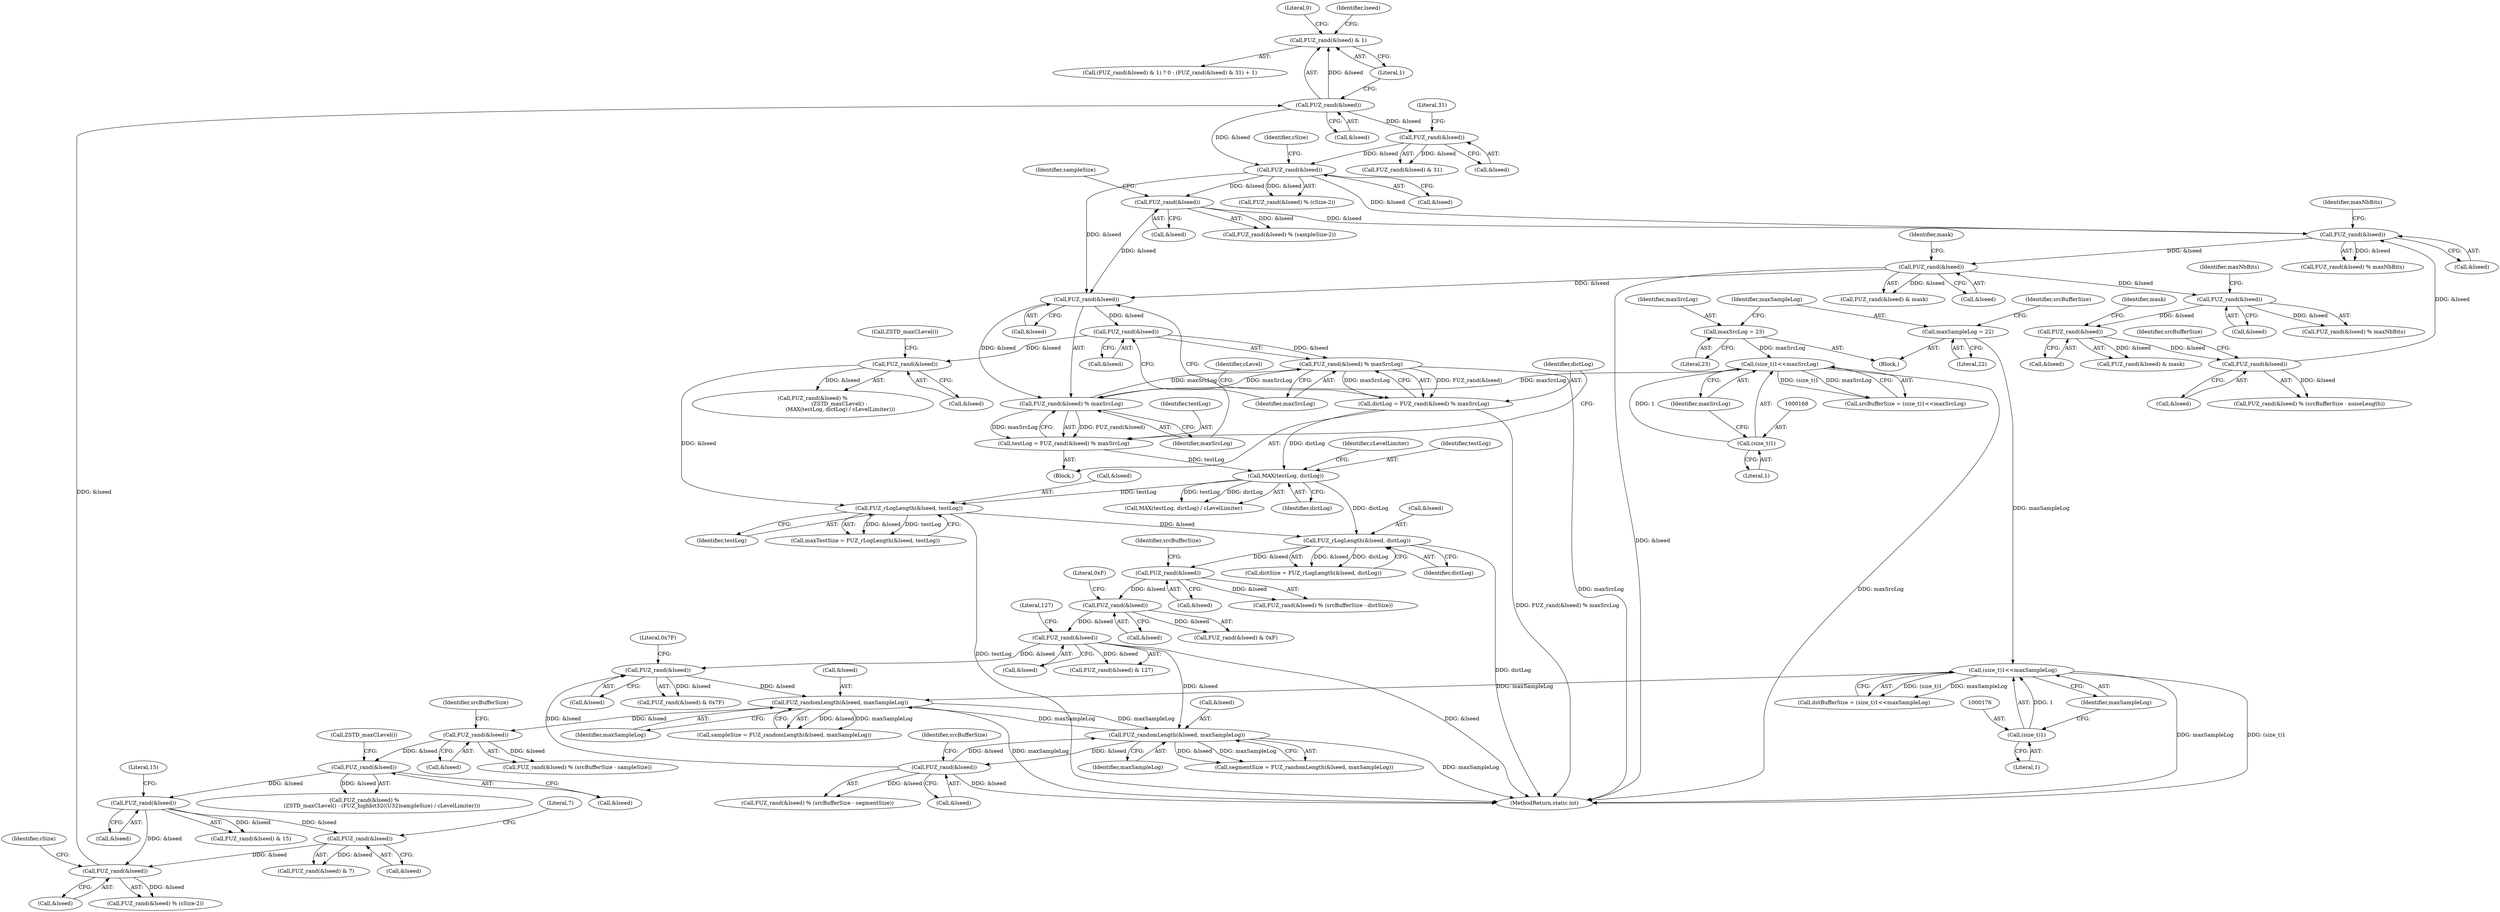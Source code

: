 digraph "0_zstd_3e5cdf1b6a85843e991d7d10f6a2567c15580da0_3@API" {
"1000701" [label="(Call,FUZ_rand(&lseed) & 1)"];
"1000702" [label="(Call,FUZ_rand(&lseed))"];
"1000593" [label="(Call,FUZ_rand(&lseed))"];
"1000547" [label="(Call,FUZ_rand(&lseed))"];
"1000529" [label="(Call,FUZ_rand(&lseed))"];
"1000505" [label="(Call,FUZ_rand(&lseed))"];
"1000485" [label="(Call,FUZ_randomLength(&lseed, maxSampleLog))"];
"1000435" [label="(Call,FUZ_rand(&lseed))"];
"1001179" [label="(Call,FUZ_rand(&lseed))"];
"1001132" [label="(Call,FUZ_rand(&lseed))"];
"1001113" [label="(Call,FUZ_rand(&lseed))"];
"1001104" [label="(Call,FUZ_rLogLength(&lseed, dictLog))"];
"1001089" [label="(Call,FUZ_rLogLength(&lseed, testLog))"];
"1001076" [label="(Call,FUZ_rand(&lseed))"];
"1001067" [label="(Call,FUZ_rand(&lseed))"];
"1001059" [label="(Call,FUZ_rand(&lseed))"];
"1000919" [label="(Call,FUZ_rand(&lseed))"];
"1000903" [label="(Call,FUZ_rand(&lseed))"];
"1000828" [label="(Call,FUZ_rand(&lseed))"];
"1000771" [label="(Call,FUZ_rand(&lseed))"];
"1000709" [label="(Call,FUZ_rand(&lseed))"];
"1000979" [label="(Call,FUZ_rand(&lseed))"];
"1000962" [label="(Call,FUZ_rand(&lseed))"];
"1000936" [label="(Call,FUZ_rand(&lseed))"];
"1001082" [label="(Call,MAX(testLog, dictLog))"];
"1001056" [label="(Call,testLog = FUZ_rand(&lseed) % maxSrcLog)"];
"1001058" [label="(Call,FUZ_rand(&lseed) % maxSrcLog)"];
"1001066" [label="(Call,FUZ_rand(&lseed) % maxSrcLog)"];
"1000166" [label="(Call,(size_t)1<<maxSrcLog)"];
"1000167" [label="(Call,(size_t)1)"];
"1000156" [label="(Call,maxSrcLog = 23)"];
"1001064" [label="(Call,dictLog = FUZ_rand(&lseed) % maxSrcLog)"];
"1001219" [label="(Call,FUZ_rand(&lseed))"];
"1001211" [label="(Call,FUZ_randomLength(&lseed, maxSampleLog))"];
"1000174" [label="(Call,(size_t)1<<maxSampleLog)"];
"1000175" [label="(Call,(size_t)1)"];
"1000160" [label="(Call,maxSampleLog = 22)"];
"1000557" [label="(Call,FUZ_rand(&lseed))"];
"1001105" [label="(Call,&lseed)"];
"1000177" [label="(Literal,1)"];
"1000438" [label="(Literal,0x7F)"];
"1000827" [label="(Call,FUZ_rand(&lseed) % (sampleSize-2))"];
"1001058" [label="(Call,FUZ_rand(&lseed) % maxSrcLog)"];
"1000597" [label="(Identifier,cSize)"];
"1001080" [label="(Call,ZSTD_maxCLevel())"];
"1000706" [label="(Literal,0)"];
"1001070" [label="(Identifier,maxSrcLog)"];
"1000166" [label="(Call,(size_t)1<<maxSrcLog)"];
"1000963" [label="(Call,&lseed)"];
"1001180" [label="(Call,&lseed)"];
"1001057" [label="(Identifier,testLog)"];
"1000547" [label="(Call,FUZ_rand(&lseed))"];
"1001082" [label="(Call,MAX(testLog, dictLog))"];
"1000710" [label="(Call,&lseed)"];
"1000962" [label="(Call,FUZ_rand(&lseed))"];
"1000548" [label="(Call,&lseed)"];
"1001104" [label="(Call,FUZ_rLogLength(&lseed, dictLog))"];
"1001112" [label="(Call,FUZ_rand(&lseed) % (srcBufferSize - dictSize))"];
"1000978" [label="(Call,FUZ_rand(&lseed) % (srcBufferSize - noiseLength))"];
"1000918" [label="(Call,FUZ_rand(&lseed) & mask)"];
"1000175" [label="(Call,(size_t)1)"];
"1000961" [label="(Call,FUZ_rand(&lseed) & mask)"];
"1001073" [label="(Identifier,cLevel)"];
"1001075" [label="(Call,FUZ_rand(&lseed) %\n                                (ZSTD_maxCLevel() -\n                                 (MAX(testLog, dictLog) / cLevelLimiter)))"];
"1001214" [label="(Identifier,maxSampleLog)"];
"1000434" [label="(Call,FUZ_rand(&lseed) & 0x7F)"];
"1000172" [label="(Call,dstBufferSize = (size_t)1<<maxSampleLog)"];
"1000506" [label="(Call,&lseed)"];
"1000486" [label="(Call,&lseed)"];
"1000594" [label="(Call,&lseed)"];
"1000935" [label="(Call,FUZ_rand(&lseed) % maxNbBits)"];
"1001178" [label="(Call,FUZ_rand(&lseed) & 127)"];
"1001102" [label="(Call,dictSize = FUZ_rLogLength(&lseed, dictLog))"];
"1000700" [label="(Call,(FUZ_rand(&lseed) & 1) ? 0 : (FUZ_rand(&lseed) & 31) + 1)"];
"1000165" [label="(Identifier,srcBufferSize)"];
"1000560" [label="(Literal,7)"];
"1001211" [label="(Call,FUZ_randomLength(&lseed, maxSampleLog))"];
"1001212" [label="(Call,&lseed)"];
"1001131" [label="(Call,FUZ_rand(&lseed) & 0xF)"];
"1000906" [label="(Identifier,maxNbBits)"];
"1000770" [label="(Call,FUZ_rand(&lseed) % (cSize-2))"];
"1000592" [label="(Call,FUZ_rand(&lseed) % (cSize-2))"];
"1001135" [label="(Literal,0xF)"];
"1001107" [label="(Identifier,dictLog)"];
"1001179" [label="(Call,FUZ_rand(&lseed))"];
"1000983" [label="(Identifier,srcBufferSize)"];
"1001066" [label="(Call,FUZ_rand(&lseed) % maxSrcLog)"];
"1000832" [label="(Identifier,sampleSize)"];
"1000939" [label="(Identifier,maxNbBits)"];
"1000829" [label="(Call,&lseed)"];
"1001209" [label="(Call,segmentSize = FUZ_randomLength(&lseed, maxSampleLog))"];
"1000505" [label="(Call,FUZ_rand(&lseed))"];
"1001060" [label="(Call,&lseed)"];
"1001486" [label="(MethodReturn,static int)"];
"1001062" [label="(Identifier,maxSrcLog)"];
"1000922" [label="(Identifier,mask)"];
"1000485" [label="(Call,FUZ_randomLength(&lseed, maxSampleLog))"];
"1000162" [label="(Literal,22)"];
"1000157" [label="(Identifier,maxSrcLog)"];
"1000550" [label="(Literal,15)"];
"1000937" [label="(Call,&lseed)"];
"1000920" [label="(Call,&lseed)"];
"1001085" [label="(Identifier,cLevelLimiter)"];
"1001113" [label="(Call,FUZ_rand(&lseed))"];
"1000904" [label="(Call,&lseed)"];
"1000530" [label="(Call,&lseed)"];
"1000154" [label="(Block,)"];
"1001218" [label="(Call,FUZ_rand(&lseed) % (srcBufferSize - segmentSize))"];
"1001054" [label="(Block,)"];
"1001223" [label="(Identifier,srcBufferSize)"];
"1000903" [label="(Call,FUZ_rand(&lseed))"];
"1000705" [label="(Literal,1)"];
"1000169" [label="(Literal,1)"];
"1000161" [label="(Identifier,maxSampleLog)"];
"1001132" [label="(Call,FUZ_rand(&lseed))"];
"1001092" [label="(Identifier,testLog)"];
"1001081" [label="(Call,MAX(testLog, dictLog) / cLevelLimiter)"];
"1000488" [label="(Identifier,maxSampleLog)"];
"1000709" [label="(Call,FUZ_rand(&lseed))"];
"1000919" [label="(Call,FUZ_rand(&lseed))"];
"1000902" [label="(Call,FUZ_rand(&lseed) % maxNbBits)"];
"1001083" [label="(Identifier,testLog)"];
"1000435" [label="(Call,FUZ_rand(&lseed))"];
"1000558" [label="(Call,&lseed)"];
"1000711" [label="(Identifier,lseed)"];
"1001114" [label="(Call,&lseed)"];
"1000979" [label="(Call,FUZ_rand(&lseed))"];
"1000557" [label="(Call,FUZ_rand(&lseed))"];
"1000771" [label="(Call,FUZ_rand(&lseed))"];
"1000936" [label="(Call,FUZ_rand(&lseed))"];
"1000170" [label="(Identifier,maxSrcLog)"];
"1000546" [label="(Call,FUZ_rand(&lseed) & 15)"];
"1001220" [label="(Call,&lseed)"];
"1001067" [label="(Call,FUZ_rand(&lseed))"];
"1000483" [label="(Call,sampleSize = FUZ_randomLength(&lseed, maxSampleLog))"];
"1000158" [label="(Literal,23)"];
"1001219" [label="(Call,FUZ_rand(&lseed))"];
"1001056" [label="(Call,testLog = FUZ_rand(&lseed) % maxSrcLog)"];
"1001090" [label="(Call,&lseed)"];
"1000529" [label="(Call,FUZ_rand(&lseed))"];
"1001087" [label="(Call,maxTestSize = FUZ_rLogLength(&lseed, testLog))"];
"1000156" [label="(Call,maxSrcLog = 23)"];
"1001089" [label="(Call,FUZ_rLogLength(&lseed, testLog))"];
"1000703" [label="(Call,&lseed)"];
"1000436" [label="(Call,&lseed)"];
"1001064" [label="(Call,dictLog = FUZ_rand(&lseed) % maxSrcLog)"];
"1000509" [label="(Identifier,srcBufferSize)"];
"1001117" [label="(Identifier,srcBufferSize)"];
"1000708" [label="(Call,FUZ_rand(&lseed) & 31)"];
"1000712" [label="(Literal,31)"];
"1000980" [label="(Call,&lseed)"];
"1000164" [label="(Call,srcBufferSize = (size_t)1<<maxSrcLog)"];
"1000174" [label="(Call,(size_t)1<<maxSampleLog)"];
"1001068" [label="(Call,&lseed)"];
"1001065" [label="(Identifier,dictLog)"];
"1000178" [label="(Identifier,maxSampleLog)"];
"1001059" [label="(Call,FUZ_rand(&lseed))"];
"1000593" [label="(Call,FUZ_rand(&lseed))"];
"1000775" [label="(Identifier,cSize)"];
"1001077" [label="(Call,&lseed)"];
"1000528" [label="(Call,FUZ_rand(&lseed) %\n                     (ZSTD_maxCLevel() - (FUZ_highbit32((U32)sampleSize) / cLevelLimiter)))"];
"1000772" [label="(Call,&lseed)"];
"1001182" [label="(Literal,127)"];
"1001076" [label="(Call,FUZ_rand(&lseed))"];
"1000556" [label="(Call,FUZ_rand(&lseed) & 7)"];
"1000702" [label="(Call,FUZ_rand(&lseed))"];
"1000701" [label="(Call,FUZ_rand(&lseed) & 1)"];
"1000504" [label="(Call,FUZ_rand(&lseed) % (srcBufferSize - sampleSize))"];
"1000965" [label="(Identifier,mask)"];
"1000828" [label="(Call,FUZ_rand(&lseed))"];
"1000160" [label="(Call,maxSampleLog = 22)"];
"1001133" [label="(Call,&lseed)"];
"1000167" [label="(Call,(size_t)1)"];
"1001084" [label="(Identifier,dictLog)"];
"1000533" [label="(Call,ZSTD_maxCLevel())"];
"1000701" -> "1000700"  [label="AST: "];
"1000701" -> "1000705"  [label="CFG: "];
"1000702" -> "1000701"  [label="AST: "];
"1000705" -> "1000701"  [label="AST: "];
"1000706" -> "1000701"  [label="CFG: "];
"1000711" -> "1000701"  [label="CFG: "];
"1000702" -> "1000701"  [label="DDG: &lseed"];
"1000702" -> "1000703"  [label="CFG: "];
"1000703" -> "1000702"  [label="AST: "];
"1000705" -> "1000702"  [label="CFG: "];
"1000593" -> "1000702"  [label="DDG: &lseed"];
"1000702" -> "1000709"  [label="DDG: &lseed"];
"1000702" -> "1000771"  [label="DDG: &lseed"];
"1000593" -> "1000592"  [label="AST: "];
"1000593" -> "1000594"  [label="CFG: "];
"1000594" -> "1000593"  [label="AST: "];
"1000597" -> "1000593"  [label="CFG: "];
"1000593" -> "1000592"  [label="DDG: &lseed"];
"1000547" -> "1000593"  [label="DDG: &lseed"];
"1000557" -> "1000593"  [label="DDG: &lseed"];
"1000547" -> "1000546"  [label="AST: "];
"1000547" -> "1000548"  [label="CFG: "];
"1000548" -> "1000547"  [label="AST: "];
"1000550" -> "1000547"  [label="CFG: "];
"1000547" -> "1000546"  [label="DDG: &lseed"];
"1000529" -> "1000547"  [label="DDG: &lseed"];
"1000547" -> "1000557"  [label="DDG: &lseed"];
"1000529" -> "1000528"  [label="AST: "];
"1000529" -> "1000530"  [label="CFG: "];
"1000530" -> "1000529"  [label="AST: "];
"1000533" -> "1000529"  [label="CFG: "];
"1000529" -> "1000528"  [label="DDG: &lseed"];
"1000505" -> "1000529"  [label="DDG: &lseed"];
"1000505" -> "1000504"  [label="AST: "];
"1000505" -> "1000506"  [label="CFG: "];
"1000506" -> "1000505"  [label="AST: "];
"1000509" -> "1000505"  [label="CFG: "];
"1000505" -> "1000504"  [label="DDG: &lseed"];
"1000485" -> "1000505"  [label="DDG: &lseed"];
"1000485" -> "1000483"  [label="AST: "];
"1000485" -> "1000488"  [label="CFG: "];
"1000486" -> "1000485"  [label="AST: "];
"1000488" -> "1000485"  [label="AST: "];
"1000483" -> "1000485"  [label="CFG: "];
"1000485" -> "1001486"  [label="DDG: maxSampleLog"];
"1000485" -> "1000483"  [label="DDG: &lseed"];
"1000485" -> "1000483"  [label="DDG: maxSampleLog"];
"1000435" -> "1000485"  [label="DDG: &lseed"];
"1000174" -> "1000485"  [label="DDG: maxSampleLog"];
"1001211" -> "1000485"  [label="DDG: maxSampleLog"];
"1000485" -> "1001211"  [label="DDG: maxSampleLog"];
"1000435" -> "1000434"  [label="AST: "];
"1000435" -> "1000436"  [label="CFG: "];
"1000436" -> "1000435"  [label="AST: "];
"1000438" -> "1000435"  [label="CFG: "];
"1000435" -> "1000434"  [label="DDG: &lseed"];
"1001179" -> "1000435"  [label="DDG: &lseed"];
"1001219" -> "1000435"  [label="DDG: &lseed"];
"1001179" -> "1001178"  [label="AST: "];
"1001179" -> "1001180"  [label="CFG: "];
"1001180" -> "1001179"  [label="AST: "];
"1001182" -> "1001179"  [label="CFG: "];
"1001179" -> "1001486"  [label="DDG: &lseed"];
"1001179" -> "1001178"  [label="DDG: &lseed"];
"1001132" -> "1001179"  [label="DDG: &lseed"];
"1001179" -> "1001211"  [label="DDG: &lseed"];
"1001132" -> "1001131"  [label="AST: "];
"1001132" -> "1001133"  [label="CFG: "];
"1001133" -> "1001132"  [label="AST: "];
"1001135" -> "1001132"  [label="CFG: "];
"1001132" -> "1001131"  [label="DDG: &lseed"];
"1001113" -> "1001132"  [label="DDG: &lseed"];
"1001113" -> "1001112"  [label="AST: "];
"1001113" -> "1001114"  [label="CFG: "];
"1001114" -> "1001113"  [label="AST: "];
"1001117" -> "1001113"  [label="CFG: "];
"1001113" -> "1001112"  [label="DDG: &lseed"];
"1001104" -> "1001113"  [label="DDG: &lseed"];
"1001104" -> "1001102"  [label="AST: "];
"1001104" -> "1001107"  [label="CFG: "];
"1001105" -> "1001104"  [label="AST: "];
"1001107" -> "1001104"  [label="AST: "];
"1001102" -> "1001104"  [label="CFG: "];
"1001104" -> "1001486"  [label="DDG: dictLog"];
"1001104" -> "1001102"  [label="DDG: &lseed"];
"1001104" -> "1001102"  [label="DDG: dictLog"];
"1001089" -> "1001104"  [label="DDG: &lseed"];
"1001082" -> "1001104"  [label="DDG: dictLog"];
"1001089" -> "1001087"  [label="AST: "];
"1001089" -> "1001092"  [label="CFG: "];
"1001090" -> "1001089"  [label="AST: "];
"1001092" -> "1001089"  [label="AST: "];
"1001087" -> "1001089"  [label="CFG: "];
"1001089" -> "1001486"  [label="DDG: testLog"];
"1001089" -> "1001087"  [label="DDG: &lseed"];
"1001089" -> "1001087"  [label="DDG: testLog"];
"1001076" -> "1001089"  [label="DDG: &lseed"];
"1001082" -> "1001089"  [label="DDG: testLog"];
"1001076" -> "1001075"  [label="AST: "];
"1001076" -> "1001077"  [label="CFG: "];
"1001077" -> "1001076"  [label="AST: "];
"1001080" -> "1001076"  [label="CFG: "];
"1001076" -> "1001075"  [label="DDG: &lseed"];
"1001067" -> "1001076"  [label="DDG: &lseed"];
"1001067" -> "1001066"  [label="AST: "];
"1001067" -> "1001068"  [label="CFG: "];
"1001068" -> "1001067"  [label="AST: "];
"1001070" -> "1001067"  [label="CFG: "];
"1001067" -> "1001066"  [label="DDG: &lseed"];
"1001059" -> "1001067"  [label="DDG: &lseed"];
"1001059" -> "1001058"  [label="AST: "];
"1001059" -> "1001060"  [label="CFG: "];
"1001060" -> "1001059"  [label="AST: "];
"1001062" -> "1001059"  [label="CFG: "];
"1001059" -> "1001058"  [label="DDG: &lseed"];
"1000919" -> "1001059"  [label="DDG: &lseed"];
"1000828" -> "1001059"  [label="DDG: &lseed"];
"1000771" -> "1001059"  [label="DDG: &lseed"];
"1000919" -> "1000918"  [label="AST: "];
"1000919" -> "1000920"  [label="CFG: "];
"1000920" -> "1000919"  [label="AST: "];
"1000922" -> "1000919"  [label="CFG: "];
"1000919" -> "1001486"  [label="DDG: &lseed"];
"1000919" -> "1000918"  [label="DDG: &lseed"];
"1000903" -> "1000919"  [label="DDG: &lseed"];
"1000919" -> "1000936"  [label="DDG: &lseed"];
"1000903" -> "1000902"  [label="AST: "];
"1000903" -> "1000904"  [label="CFG: "];
"1000904" -> "1000903"  [label="AST: "];
"1000906" -> "1000903"  [label="CFG: "];
"1000903" -> "1000902"  [label="DDG: &lseed"];
"1000828" -> "1000903"  [label="DDG: &lseed"];
"1000979" -> "1000903"  [label="DDG: &lseed"];
"1000771" -> "1000903"  [label="DDG: &lseed"];
"1000828" -> "1000827"  [label="AST: "];
"1000828" -> "1000829"  [label="CFG: "];
"1000829" -> "1000828"  [label="AST: "];
"1000832" -> "1000828"  [label="CFG: "];
"1000828" -> "1000827"  [label="DDG: &lseed"];
"1000771" -> "1000828"  [label="DDG: &lseed"];
"1000771" -> "1000770"  [label="AST: "];
"1000771" -> "1000772"  [label="CFG: "];
"1000772" -> "1000771"  [label="AST: "];
"1000775" -> "1000771"  [label="CFG: "];
"1000771" -> "1000770"  [label="DDG: &lseed"];
"1000709" -> "1000771"  [label="DDG: &lseed"];
"1000709" -> "1000708"  [label="AST: "];
"1000709" -> "1000710"  [label="CFG: "];
"1000710" -> "1000709"  [label="AST: "];
"1000712" -> "1000709"  [label="CFG: "];
"1000709" -> "1000708"  [label="DDG: &lseed"];
"1000979" -> "1000978"  [label="AST: "];
"1000979" -> "1000980"  [label="CFG: "];
"1000980" -> "1000979"  [label="AST: "];
"1000983" -> "1000979"  [label="CFG: "];
"1000979" -> "1000978"  [label="DDG: &lseed"];
"1000962" -> "1000979"  [label="DDG: &lseed"];
"1000962" -> "1000961"  [label="AST: "];
"1000962" -> "1000963"  [label="CFG: "];
"1000963" -> "1000962"  [label="AST: "];
"1000965" -> "1000962"  [label="CFG: "];
"1000962" -> "1000961"  [label="DDG: &lseed"];
"1000936" -> "1000962"  [label="DDG: &lseed"];
"1000936" -> "1000935"  [label="AST: "];
"1000936" -> "1000937"  [label="CFG: "];
"1000937" -> "1000936"  [label="AST: "];
"1000939" -> "1000936"  [label="CFG: "];
"1000936" -> "1000935"  [label="DDG: &lseed"];
"1001082" -> "1001081"  [label="AST: "];
"1001082" -> "1001084"  [label="CFG: "];
"1001083" -> "1001082"  [label="AST: "];
"1001084" -> "1001082"  [label="AST: "];
"1001085" -> "1001082"  [label="CFG: "];
"1001082" -> "1001081"  [label="DDG: testLog"];
"1001082" -> "1001081"  [label="DDG: dictLog"];
"1001056" -> "1001082"  [label="DDG: testLog"];
"1001064" -> "1001082"  [label="DDG: dictLog"];
"1001056" -> "1001054"  [label="AST: "];
"1001056" -> "1001058"  [label="CFG: "];
"1001057" -> "1001056"  [label="AST: "];
"1001058" -> "1001056"  [label="AST: "];
"1001065" -> "1001056"  [label="CFG: "];
"1001058" -> "1001056"  [label="DDG: FUZ_rand(&lseed)"];
"1001058" -> "1001056"  [label="DDG: maxSrcLog"];
"1001058" -> "1001062"  [label="CFG: "];
"1001062" -> "1001058"  [label="AST: "];
"1001066" -> "1001058"  [label="DDG: maxSrcLog"];
"1000166" -> "1001058"  [label="DDG: maxSrcLog"];
"1001058" -> "1001066"  [label="DDG: maxSrcLog"];
"1001066" -> "1001064"  [label="AST: "];
"1001066" -> "1001070"  [label="CFG: "];
"1001070" -> "1001066"  [label="AST: "];
"1001064" -> "1001066"  [label="CFG: "];
"1001066" -> "1001486"  [label="DDG: maxSrcLog"];
"1001066" -> "1001064"  [label="DDG: FUZ_rand(&lseed)"];
"1001066" -> "1001064"  [label="DDG: maxSrcLog"];
"1000166" -> "1000164"  [label="AST: "];
"1000166" -> "1000170"  [label="CFG: "];
"1000167" -> "1000166"  [label="AST: "];
"1000170" -> "1000166"  [label="AST: "];
"1000164" -> "1000166"  [label="CFG: "];
"1000166" -> "1001486"  [label="DDG: maxSrcLog"];
"1000166" -> "1000164"  [label="DDG: (size_t)1"];
"1000166" -> "1000164"  [label="DDG: maxSrcLog"];
"1000167" -> "1000166"  [label="DDG: 1"];
"1000156" -> "1000166"  [label="DDG: maxSrcLog"];
"1000167" -> "1000169"  [label="CFG: "];
"1000168" -> "1000167"  [label="AST: "];
"1000169" -> "1000167"  [label="AST: "];
"1000170" -> "1000167"  [label="CFG: "];
"1000156" -> "1000154"  [label="AST: "];
"1000156" -> "1000158"  [label="CFG: "];
"1000157" -> "1000156"  [label="AST: "];
"1000158" -> "1000156"  [label="AST: "];
"1000161" -> "1000156"  [label="CFG: "];
"1001064" -> "1001054"  [label="AST: "];
"1001065" -> "1001064"  [label="AST: "];
"1001073" -> "1001064"  [label="CFG: "];
"1001064" -> "1001486"  [label="DDG: FUZ_rand(&lseed) % maxSrcLog"];
"1001219" -> "1001218"  [label="AST: "];
"1001219" -> "1001220"  [label="CFG: "];
"1001220" -> "1001219"  [label="AST: "];
"1001223" -> "1001219"  [label="CFG: "];
"1001219" -> "1001486"  [label="DDG: &lseed"];
"1001219" -> "1001211"  [label="DDG: &lseed"];
"1001219" -> "1001218"  [label="DDG: &lseed"];
"1001211" -> "1001219"  [label="DDG: &lseed"];
"1001211" -> "1001209"  [label="AST: "];
"1001211" -> "1001214"  [label="CFG: "];
"1001212" -> "1001211"  [label="AST: "];
"1001214" -> "1001211"  [label="AST: "];
"1001209" -> "1001211"  [label="CFG: "];
"1001211" -> "1001486"  [label="DDG: maxSampleLog"];
"1001211" -> "1001209"  [label="DDG: &lseed"];
"1001211" -> "1001209"  [label="DDG: maxSampleLog"];
"1000174" -> "1000172"  [label="AST: "];
"1000174" -> "1000178"  [label="CFG: "];
"1000175" -> "1000174"  [label="AST: "];
"1000178" -> "1000174"  [label="AST: "];
"1000172" -> "1000174"  [label="CFG: "];
"1000174" -> "1001486"  [label="DDG: maxSampleLog"];
"1000174" -> "1001486"  [label="DDG: (size_t)1"];
"1000174" -> "1000172"  [label="DDG: (size_t)1"];
"1000174" -> "1000172"  [label="DDG: maxSampleLog"];
"1000175" -> "1000174"  [label="DDG: 1"];
"1000160" -> "1000174"  [label="DDG: maxSampleLog"];
"1000175" -> "1000177"  [label="CFG: "];
"1000176" -> "1000175"  [label="AST: "];
"1000177" -> "1000175"  [label="AST: "];
"1000178" -> "1000175"  [label="CFG: "];
"1000160" -> "1000154"  [label="AST: "];
"1000160" -> "1000162"  [label="CFG: "];
"1000161" -> "1000160"  [label="AST: "];
"1000162" -> "1000160"  [label="AST: "];
"1000165" -> "1000160"  [label="CFG: "];
"1000557" -> "1000556"  [label="AST: "];
"1000557" -> "1000558"  [label="CFG: "];
"1000558" -> "1000557"  [label="AST: "];
"1000560" -> "1000557"  [label="CFG: "];
"1000557" -> "1000556"  [label="DDG: &lseed"];
}
